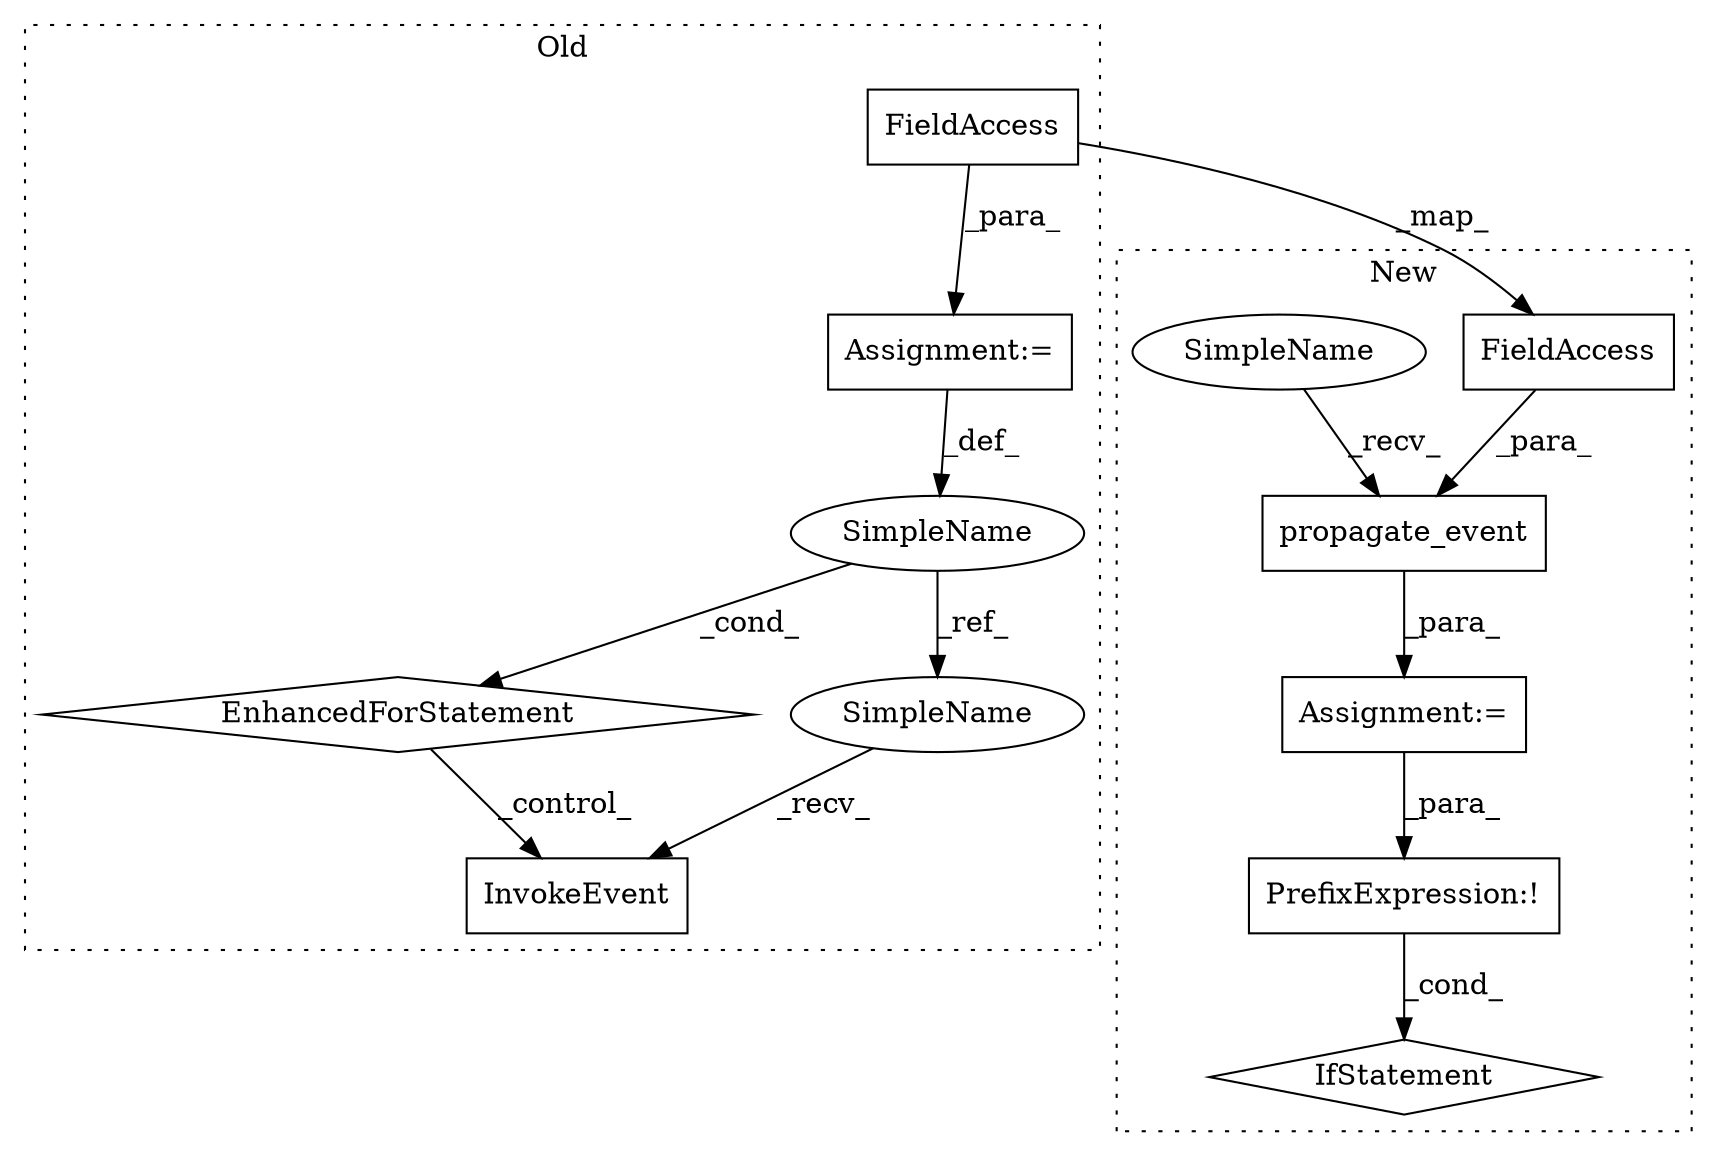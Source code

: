 digraph G {
subgraph cluster0 {
1 [label="InvokeEvent" a="32" s="3795,3810" l="12,1" shape="box"];
6 [label="EnhancedForStatement" a="70" s="3699,3780" l="53,2" shape="diamond"];
7 [label="SimpleName" a="42" s="3756" l="4" shape="ellipse"];
8 [label="Assignment:=" a="7" s="3699,3780" l="53,2" shape="box"];
10 [label="FieldAccess" a="22" s="3763" l="17" shape="box"];
11 [label="SimpleName" a="42" s="3790" l="4" shape="ellipse"];
label = "Old";
style="dotted";
}
subgraph cluster1 {
2 [label="IfStatement" a="25" s="4573,4588" l="4,2" shape="diamond"];
3 [label="PrefixExpression:!" a="38" s="4577" l="1" shape="box"];
4 [label="propagate_event" a="32" s="4529,4566" l="16,1" shape="box"];
5 [label="Assignment:=" a="7" s="4523" l="1" shape="box"];
9 [label="FieldAccess" a="22" s="4549" l="17" shape="box"];
12 [label="SimpleName" a="42" s="4524" l="4" shape="ellipse"];
label = "New";
style="dotted";
}
3 -> 2 [label="_cond_"];
4 -> 5 [label="_para_"];
5 -> 3 [label="_para_"];
6 -> 1 [label="_control_"];
7 -> 11 [label="_ref_"];
7 -> 6 [label="_cond_"];
8 -> 7 [label="_def_"];
9 -> 4 [label="_para_"];
10 -> 8 [label="_para_"];
10 -> 9 [label="_map_"];
11 -> 1 [label="_recv_"];
12 -> 4 [label="_recv_"];
}